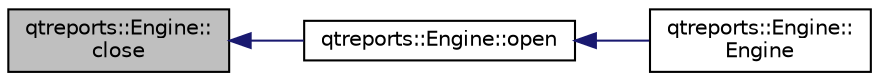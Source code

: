 digraph "qtreports::Engine::close"
{
 // INTERACTIVE_SVG=YES
  bgcolor="transparent";
  edge [fontname="Helvetica",fontsize="10",labelfontname="Helvetica",labelfontsize="10"];
  node [fontname="Helvetica",fontsize="10",shape=record];
  rankdir="LR";
  Node1 [label="qtreports::Engine::\lclose",height=0.2,width=0.4,color="black", fillcolor="grey75", style="filled", fontcolor="black"];
  Node1 -> Node2 [dir="back",color="midnightblue",fontsize="10",style="solid",fontname="Helvetica"];
  Node2 [label="qtreports::Engine::open",height=0.2,width=0.4,color="black",URL="$classqtreports_1_1_engine.html#a12cebdcb817b3c9a0c730b9439b2ff85",tooltip="Загружает макет отчета из файла path. "];
  Node2 -> Node3 [dir="back",color="midnightblue",fontsize="10",style="solid",fontname="Helvetica"];
  Node3 [label="qtreports::Engine::\lEngine",height=0.2,width=0.4,color="black",URL="$classqtreports_1_1_engine.html#a18298bdce3e086347705e133eccfd7fa"];
}
